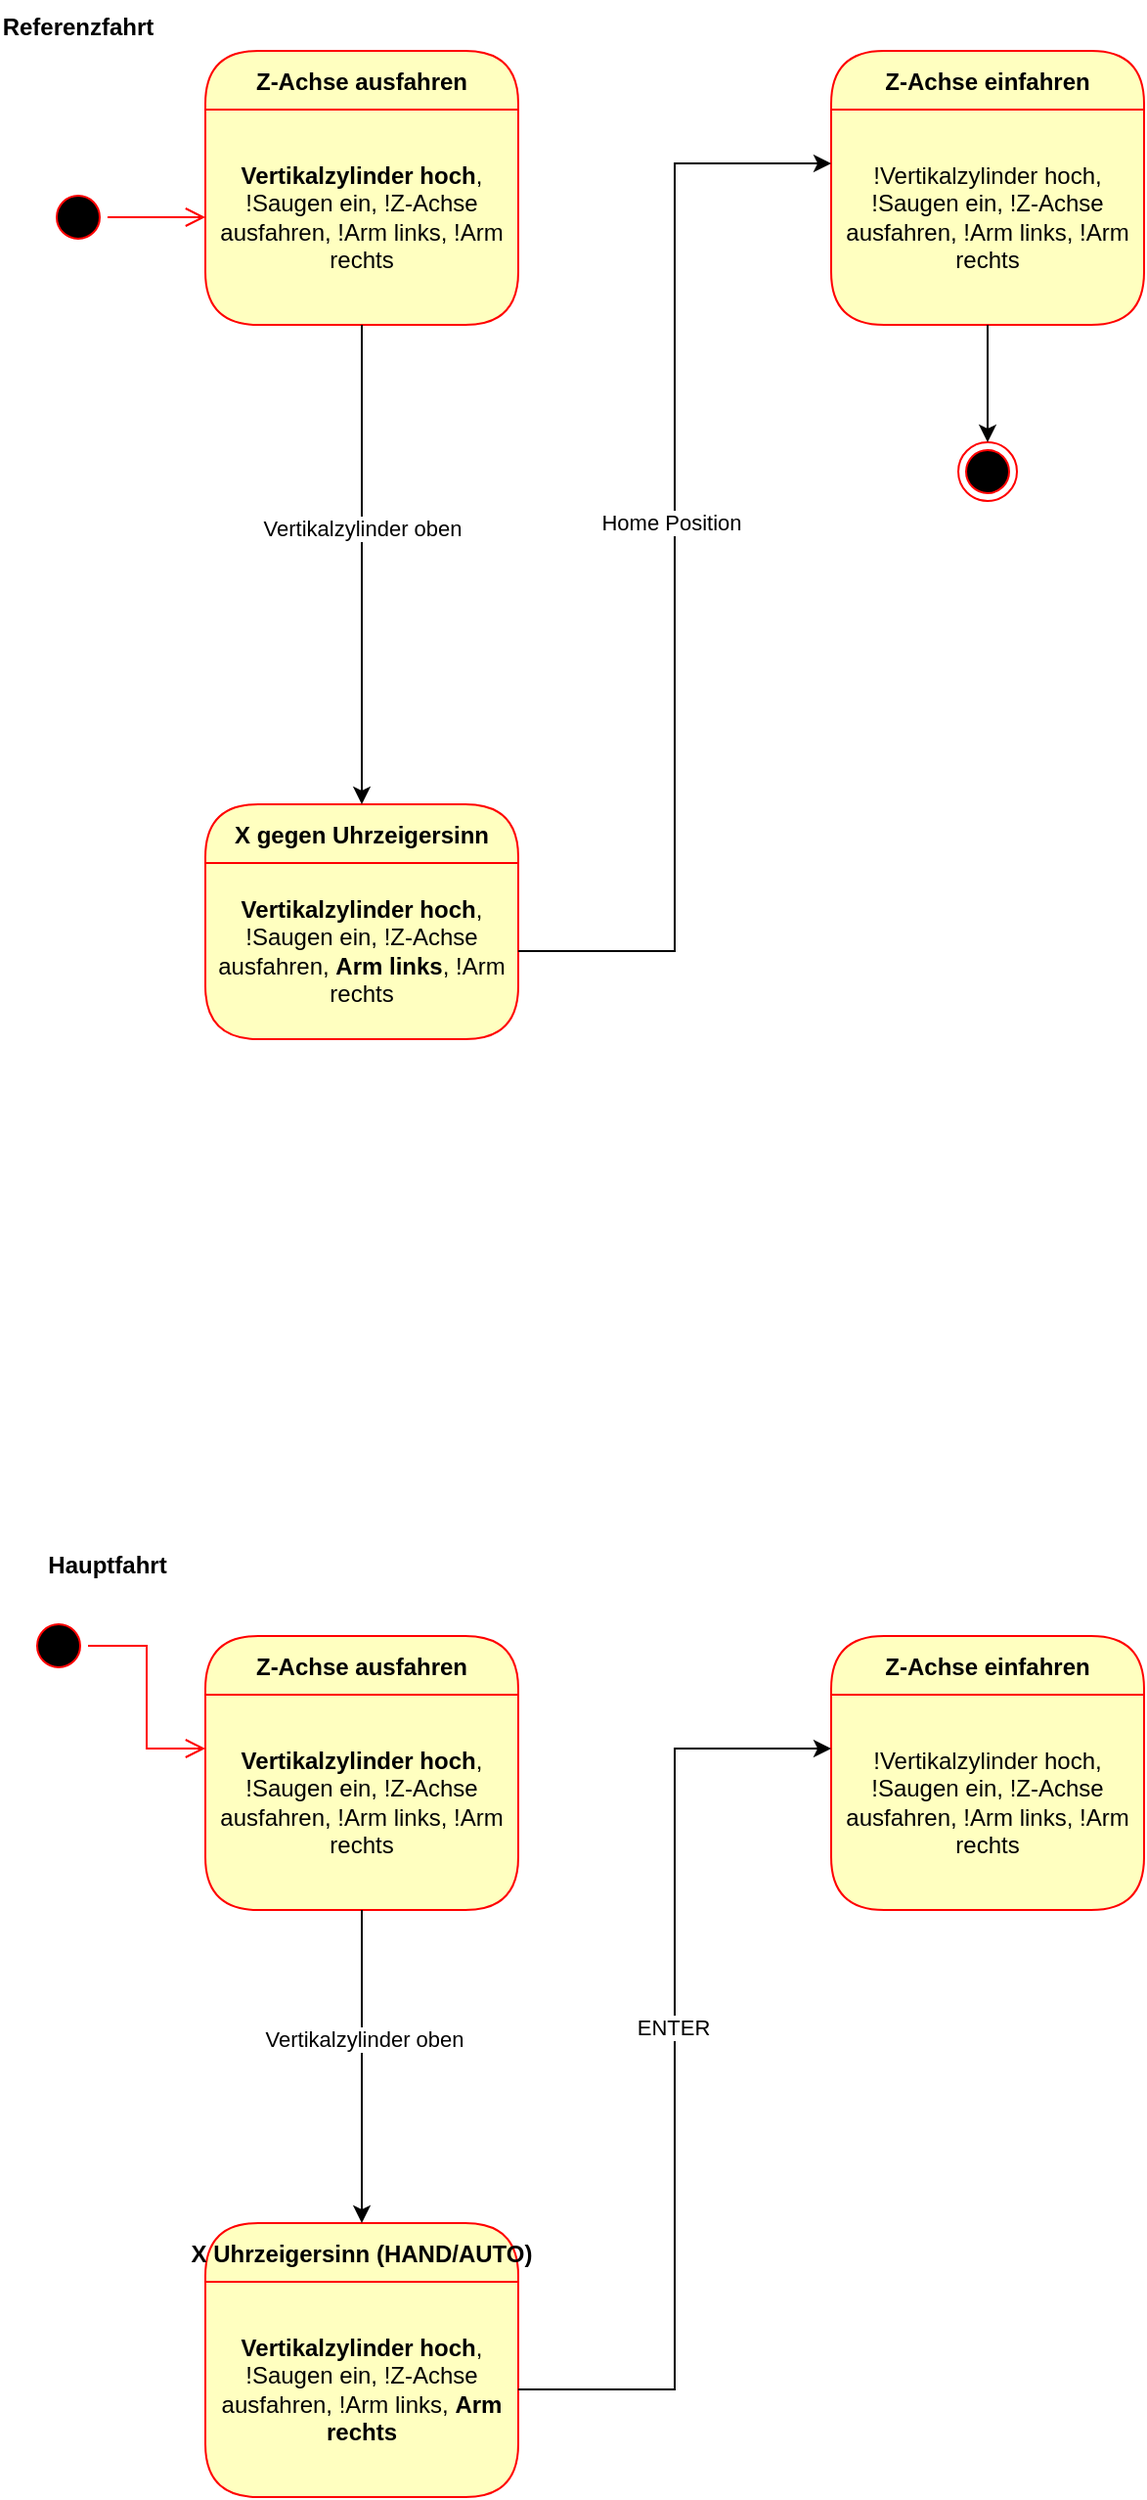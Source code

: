 <mxfile version="17.4.2" type="device"><diagram name="Page-1" id="58cdce13-f638-feb5-8d6f-7d28b1aa9fa0"><mxGraphModel dx="1102" dy="905" grid="1" gridSize="10" guides="1" tooltips="1" connect="1" arrows="1" fold="1" page="1" pageScale="1" pageWidth="1100" pageHeight="850" background="none" math="0" shadow="0"><root><mxCell id="0"/><mxCell id="1" parent="0"/><mxCell id="nFlraEync6tPf65q5KjK-1" value="Z-Achse ausfahren" style="swimlane;fontStyle=1;align=center;verticalAlign=middle;childLayout=stackLayout;horizontal=1;startSize=30;horizontalStack=0;resizeParent=0;resizeLast=1;container=0;fontColor=#000000;collapsible=0;rounded=1;arcSize=30;strokeColor=#ff0000;fillColor=#ffffc0;swimlaneFillColor=#ffffc0;dropTarget=0;" vertex="1" parent="1"><mxGeometry x="120" y="40" width="160" height="140" as="geometry"/></mxCell><mxCell id="nFlraEync6tPf65q5KjK-2" value="&lt;b&gt;Vertikalzylinder hoch&lt;/b&gt;, !Saugen ein, !Z-Achse ausfahren, !Arm links, !Arm rechts" style="text;html=1;strokeColor=none;fillColor=none;align=center;verticalAlign=middle;spacingLeft=4;spacingRight=4;whiteSpace=wrap;overflow=hidden;rotatable=0;fontColor=#000000;" vertex="1" parent="nFlraEync6tPf65q5KjK-1"><mxGeometry y="30" width="160" height="110" as="geometry"/></mxCell><mxCell id="nFlraEync6tPf65q5KjK-6" value="Vertikalzylinder hoch, !Saugen ein, !Z-Achse ausfahren, !Arm links, !Arm rechts" style="text;html=1;strokeColor=none;fillColor=none;align=center;verticalAlign=middle;spacingLeft=4;spacingRight=4;whiteSpace=wrap;overflow=hidden;rotatable=0;fontColor=#000000;" vertex="1" parent="nFlraEync6tPf65q5KjK-1"><mxGeometry y="140" width="160" as="geometry"/></mxCell><mxCell id="nFlraEync6tPf65q5KjK-4" value="" style="ellipse;html=1;shape=startState;fillColor=#000000;strokeColor=#ff0000;" vertex="1" parent="1"><mxGeometry x="40" y="110" width="30" height="30" as="geometry"/></mxCell><mxCell id="nFlraEync6tPf65q5KjK-5" value="" style="edgeStyle=orthogonalEdgeStyle;html=1;verticalAlign=bottom;endArrow=open;endSize=8;strokeColor=#ff0000;rounded=0;entryX=0;entryY=0.5;entryDx=0;entryDy=0;" edge="1" source="nFlraEync6tPf65q5KjK-4" parent="1" target="nFlraEync6tPf65q5KjK-2"><mxGeometry relative="1" as="geometry"><mxPoint x="100" y="130" as="targetPoint"/></mxGeometry></mxCell><mxCell id="nFlraEync6tPf65q5KjK-7" value="X gegen Uhrzeigersinn" style="swimlane;fontStyle=1;align=center;verticalAlign=middle;childLayout=stackLayout;horizontal=1;startSize=30;horizontalStack=0;resizeParent=0;resizeLast=1;container=0;fontColor=#000000;collapsible=0;rounded=1;arcSize=30;strokeColor=#ff0000;fillColor=#ffffc0;swimlaneFillColor=#ffffc0;dropTarget=0;" vertex="1" parent="1"><mxGeometry x="120" y="425" width="160" height="120" as="geometry"/></mxCell><mxCell id="nFlraEync6tPf65q5KjK-8" value="&lt;b&gt;Vertikalzylinder hoch&lt;/b&gt;, !Saugen ein, !Z-Achse ausfahren, &lt;b&gt;Arm links&lt;/b&gt;, !Arm rechts" style="text;html=1;strokeColor=none;fillColor=none;align=center;verticalAlign=middle;spacingLeft=4;spacingRight=4;whiteSpace=wrap;overflow=hidden;rotatable=0;fontColor=#000000;" vertex="1" parent="nFlraEync6tPf65q5KjK-7"><mxGeometry y="30" width="160" height="90" as="geometry"/></mxCell><mxCell id="nFlraEync6tPf65q5KjK-10" style="edgeStyle=orthogonalEdgeStyle;rounded=0;orthogonalLoop=1;jettySize=auto;html=1;entryX=0.5;entryY=0;entryDx=0;entryDy=0;" edge="1" parent="1" source="nFlraEync6tPf65q5KjK-2" target="nFlraEync6tPf65q5KjK-7"><mxGeometry relative="1" as="geometry"/></mxCell><mxCell id="nFlraEync6tPf65q5KjK-12" value="Vertikalzylinder oben" style="edgeLabel;html=1;align=center;verticalAlign=middle;resizable=0;points=[];" vertex="1" connectable="0" parent="nFlraEync6tPf65q5KjK-10"><mxGeometry x="-0.151" relative="1" as="geometry"><mxPoint as="offset"/></mxGeometry></mxCell><mxCell id="nFlraEync6tPf65q5KjK-18" value="Z-Achse einfahren" style="swimlane;fontStyle=1;align=center;verticalAlign=middle;childLayout=stackLayout;horizontal=1;startSize=30;horizontalStack=0;resizeParent=0;resizeLast=1;container=0;fontColor=#000000;collapsible=0;rounded=1;arcSize=30;strokeColor=#ff0000;fillColor=#ffffc0;swimlaneFillColor=#ffffc0;dropTarget=0;" vertex="1" parent="1"><mxGeometry x="440" y="40" width="160" height="140" as="geometry"/></mxCell><mxCell id="nFlraEync6tPf65q5KjK-19" value="!Vertikalzylinder hoch, !Saugen ein, !Z-Achse ausfahren, !Arm links, !Arm rechts" style="text;html=1;strokeColor=none;fillColor=none;align=center;verticalAlign=middle;spacingLeft=4;spacingRight=4;whiteSpace=wrap;overflow=hidden;rotatable=0;fontColor=#000000;" vertex="1" parent="nFlraEync6tPf65q5KjK-18"><mxGeometry y="30" width="160" height="110" as="geometry"/></mxCell><mxCell id="nFlraEync6tPf65q5KjK-20" value="Vertikalzylinder hoch, !Saugen ein, !Z-Achse ausfahren, !Arm links, !Arm rechts" style="text;html=1;strokeColor=none;fillColor=none;align=center;verticalAlign=middle;spacingLeft=4;spacingRight=4;whiteSpace=wrap;overflow=hidden;rotatable=0;fontColor=#000000;" vertex="1" parent="nFlraEync6tPf65q5KjK-18"><mxGeometry y="140" width="160" as="geometry"/></mxCell><mxCell id="nFlraEync6tPf65q5KjK-22" style="edgeStyle=orthogonalEdgeStyle;rounded=0;orthogonalLoop=1;jettySize=auto;html=1;entryX=0;entryY=0.25;entryDx=0;entryDy=0;" edge="1" parent="1" source="nFlraEync6tPf65q5KjK-8" target="nFlraEync6tPf65q5KjK-19"><mxGeometry relative="1" as="geometry"/></mxCell><mxCell id="nFlraEync6tPf65q5KjK-23" value="Home Position" style="edgeLabel;html=1;align=center;verticalAlign=middle;resizable=0;points=[];" vertex="1" connectable="0" parent="nFlraEync6tPf65q5KjK-22"><mxGeometry x="0.063" y="2" relative="1" as="geometry"><mxPoint as="offset"/></mxGeometry></mxCell><mxCell id="nFlraEync6tPf65q5KjK-24" value="" style="ellipse;html=1;shape=endState;fillColor=#000000;strokeColor=#ff0000;" vertex="1" parent="1"><mxGeometry x="505" y="240" width="30" height="30" as="geometry"/></mxCell><mxCell id="nFlraEync6tPf65q5KjK-25" style="edgeStyle=orthogonalEdgeStyle;rounded=0;orthogonalLoop=1;jettySize=auto;html=1;entryX=0.5;entryY=0;entryDx=0;entryDy=0;" edge="1" parent="1" source="nFlraEync6tPf65q5KjK-19" target="nFlraEync6tPf65q5KjK-24"><mxGeometry relative="1" as="geometry"/></mxCell><mxCell id="nFlraEync6tPf65q5KjK-26" value="Referenzfahrt" style="text;align=center;fontStyle=1;verticalAlign=middle;spacingLeft=3;spacingRight=3;strokeColor=none;rotatable=0;points=[[0,0.5],[1,0.5]];portConstraint=eastwest;" vertex="1" parent="1"><mxGeometry x="15" y="14" width="80" height="26" as="geometry"/></mxCell><mxCell id="nFlraEync6tPf65q5KjK-28" value="" style="ellipse;html=1;shape=startState;fillColor=#000000;strokeColor=#ff0000;" vertex="1" parent="1"><mxGeometry x="30" y="840" width="30" height="30" as="geometry"/></mxCell><mxCell id="nFlraEync6tPf65q5KjK-29" value="" style="edgeStyle=orthogonalEdgeStyle;html=1;verticalAlign=bottom;endArrow=open;endSize=8;strokeColor=#ff0000;rounded=0;entryX=0;entryY=0.25;entryDx=0;entryDy=0;" edge="1" source="nFlraEync6tPf65q5KjK-28" parent="1" target="nFlraEync6tPf65q5KjK-31"><mxGeometry relative="1" as="geometry"><mxPoint x="45" y="980" as="targetPoint"/></mxGeometry></mxCell><mxCell id="nFlraEync6tPf65q5KjK-30" value="Z-Achse ausfahren" style="swimlane;fontStyle=1;align=center;verticalAlign=middle;childLayout=stackLayout;horizontal=1;startSize=30;horizontalStack=0;resizeParent=0;resizeLast=1;container=0;fontColor=#000000;collapsible=0;rounded=1;arcSize=30;strokeColor=#ff0000;fillColor=#ffffc0;swimlaneFillColor=#ffffc0;dropTarget=0;" vertex="1" parent="1"><mxGeometry x="120" y="850" width="160" height="140" as="geometry"/></mxCell><mxCell id="nFlraEync6tPf65q5KjK-31" value="&lt;b&gt;Vertikalzylinder hoch&lt;/b&gt;, !Saugen ein, !Z-Achse ausfahren, !Arm links, !Arm rechts" style="text;html=1;strokeColor=none;fillColor=none;align=center;verticalAlign=middle;spacingLeft=4;spacingRight=4;whiteSpace=wrap;overflow=hidden;rotatable=0;fontColor=#000000;" vertex="1" parent="nFlraEync6tPf65q5KjK-30"><mxGeometry y="30" width="160" height="110" as="geometry"/></mxCell><mxCell id="nFlraEync6tPf65q5KjK-32" value="Vertikalzylinder hoch, !Saugen ein, !Z-Achse ausfahren, !Arm links, !Arm rechts" style="text;html=1;strokeColor=none;fillColor=none;align=center;verticalAlign=middle;spacingLeft=4;spacingRight=4;whiteSpace=wrap;overflow=hidden;rotatable=0;fontColor=#000000;" vertex="1" parent="nFlraEync6tPf65q5KjK-30"><mxGeometry y="140" width="160" as="geometry"/></mxCell><mxCell id="nFlraEync6tPf65q5KjK-33" value="X Uhrzeigersinn (HAND/AUTO)" style="swimlane;fontStyle=1;align=center;verticalAlign=middle;childLayout=stackLayout;horizontal=1;startSize=30;horizontalStack=0;resizeParent=0;resizeLast=1;container=0;fontColor=#000000;collapsible=0;rounded=1;arcSize=30;strokeColor=#ff0000;fillColor=#ffffc0;swimlaneFillColor=#ffffc0;dropTarget=0;" vertex="1" parent="1"><mxGeometry x="120" y="1150" width="160" height="140" as="geometry"/></mxCell><mxCell id="nFlraEync6tPf65q5KjK-34" value="&lt;b&gt;Vertikalzylinder hoch&lt;/b&gt;, !Saugen ein, !Z-Achse ausfahren, !Arm links, &lt;b&gt;Arm rechts&lt;/b&gt;" style="text;html=1;strokeColor=none;fillColor=none;align=center;verticalAlign=middle;spacingLeft=4;spacingRight=4;whiteSpace=wrap;overflow=hidden;rotatable=0;fontColor=#000000;" vertex="1" parent="nFlraEync6tPf65q5KjK-33"><mxGeometry y="30" width="160" height="110" as="geometry"/></mxCell><mxCell id="nFlraEync6tPf65q5KjK-35" value="Vertikalzylinder hoch, !Saugen ein, !Z-Achse ausfahren, !Arm links, !Arm rechts" style="text;html=1;strokeColor=none;fillColor=none;align=center;verticalAlign=middle;spacingLeft=4;spacingRight=4;whiteSpace=wrap;overflow=hidden;rotatable=0;fontColor=#000000;" vertex="1" parent="nFlraEync6tPf65q5KjK-33"><mxGeometry y="140" width="160" as="geometry"/></mxCell><mxCell id="nFlraEync6tPf65q5KjK-36" style="edgeStyle=orthogonalEdgeStyle;rounded=0;orthogonalLoop=1;jettySize=auto;html=1;entryX=0.5;entryY=0;entryDx=0;entryDy=0;" edge="1" parent="1" source="nFlraEync6tPf65q5KjK-31" target="nFlraEync6tPf65q5KjK-33"><mxGeometry relative="1" as="geometry"/></mxCell><mxCell id="nFlraEync6tPf65q5KjK-37" value="Vertikalzylinder oben" style="edgeLabel;html=1;align=center;verticalAlign=middle;resizable=0;points=[];" vertex="1" connectable="0" parent="nFlraEync6tPf65q5KjK-36"><mxGeometry x="-0.175" y="1" relative="1" as="geometry"><mxPoint as="offset"/></mxGeometry></mxCell><mxCell id="nFlraEync6tPf65q5KjK-38" value="Hauptfahrt" style="text;align=center;fontStyle=1;verticalAlign=middle;spacingLeft=3;spacingRight=3;strokeColor=none;rotatable=0;points=[[0,0.5],[1,0.5]];portConstraint=eastwest;" vertex="1" parent="1"><mxGeometry x="30" y="800" width="80" height="26" as="geometry"/></mxCell><mxCell id="nFlraEync6tPf65q5KjK-43" value="Z-Achse einfahren" style="swimlane;fontStyle=1;align=center;verticalAlign=middle;childLayout=stackLayout;horizontal=1;startSize=30;horizontalStack=0;resizeParent=0;resizeLast=1;container=0;fontColor=#000000;collapsible=0;rounded=1;arcSize=30;strokeColor=#ff0000;fillColor=#ffffc0;swimlaneFillColor=#ffffc0;dropTarget=0;" vertex="1" parent="1"><mxGeometry x="440" y="850" width="160" height="140" as="geometry"/></mxCell><mxCell id="nFlraEync6tPf65q5KjK-44" value="!Vertikalzylinder hoch, !Saugen ein, !Z-Achse ausfahren, !Arm links, !Arm rechts" style="text;html=1;strokeColor=none;fillColor=none;align=center;verticalAlign=middle;spacingLeft=4;spacingRight=4;whiteSpace=wrap;overflow=hidden;rotatable=0;fontColor=#000000;" vertex="1" parent="nFlraEync6tPf65q5KjK-43"><mxGeometry y="30" width="160" height="110" as="geometry"/></mxCell><mxCell id="nFlraEync6tPf65q5KjK-45" value="Vertikalzylinder hoch, !Saugen ein, !Z-Achse ausfahren, !Arm links, !Arm rechts" style="text;html=1;strokeColor=none;fillColor=none;align=center;verticalAlign=middle;spacingLeft=4;spacingRight=4;whiteSpace=wrap;overflow=hidden;rotatable=0;fontColor=#000000;" vertex="1" parent="nFlraEync6tPf65q5KjK-43"><mxGeometry y="140" width="160" as="geometry"/></mxCell><mxCell id="nFlraEync6tPf65q5KjK-46" style="edgeStyle=orthogonalEdgeStyle;rounded=0;orthogonalLoop=1;jettySize=auto;html=1;exitX=1;exitY=0.5;exitDx=0;exitDy=0;entryX=0;entryY=0.25;entryDx=0;entryDy=0;" edge="1" parent="1" source="nFlraEync6tPf65q5KjK-34" target="nFlraEync6tPf65q5KjK-44"><mxGeometry relative="1" as="geometry"/></mxCell><mxCell id="nFlraEync6tPf65q5KjK-47" value="ENTER" style="edgeLabel;html=1;align=center;verticalAlign=middle;resizable=0;points=[];" vertex="1" connectable="0" parent="nFlraEync6tPf65q5KjK-46"><mxGeometry x="0.087" y="1" relative="1" as="geometry"><mxPoint as="offset"/></mxGeometry></mxCell></root></mxGraphModel></diagram></mxfile>